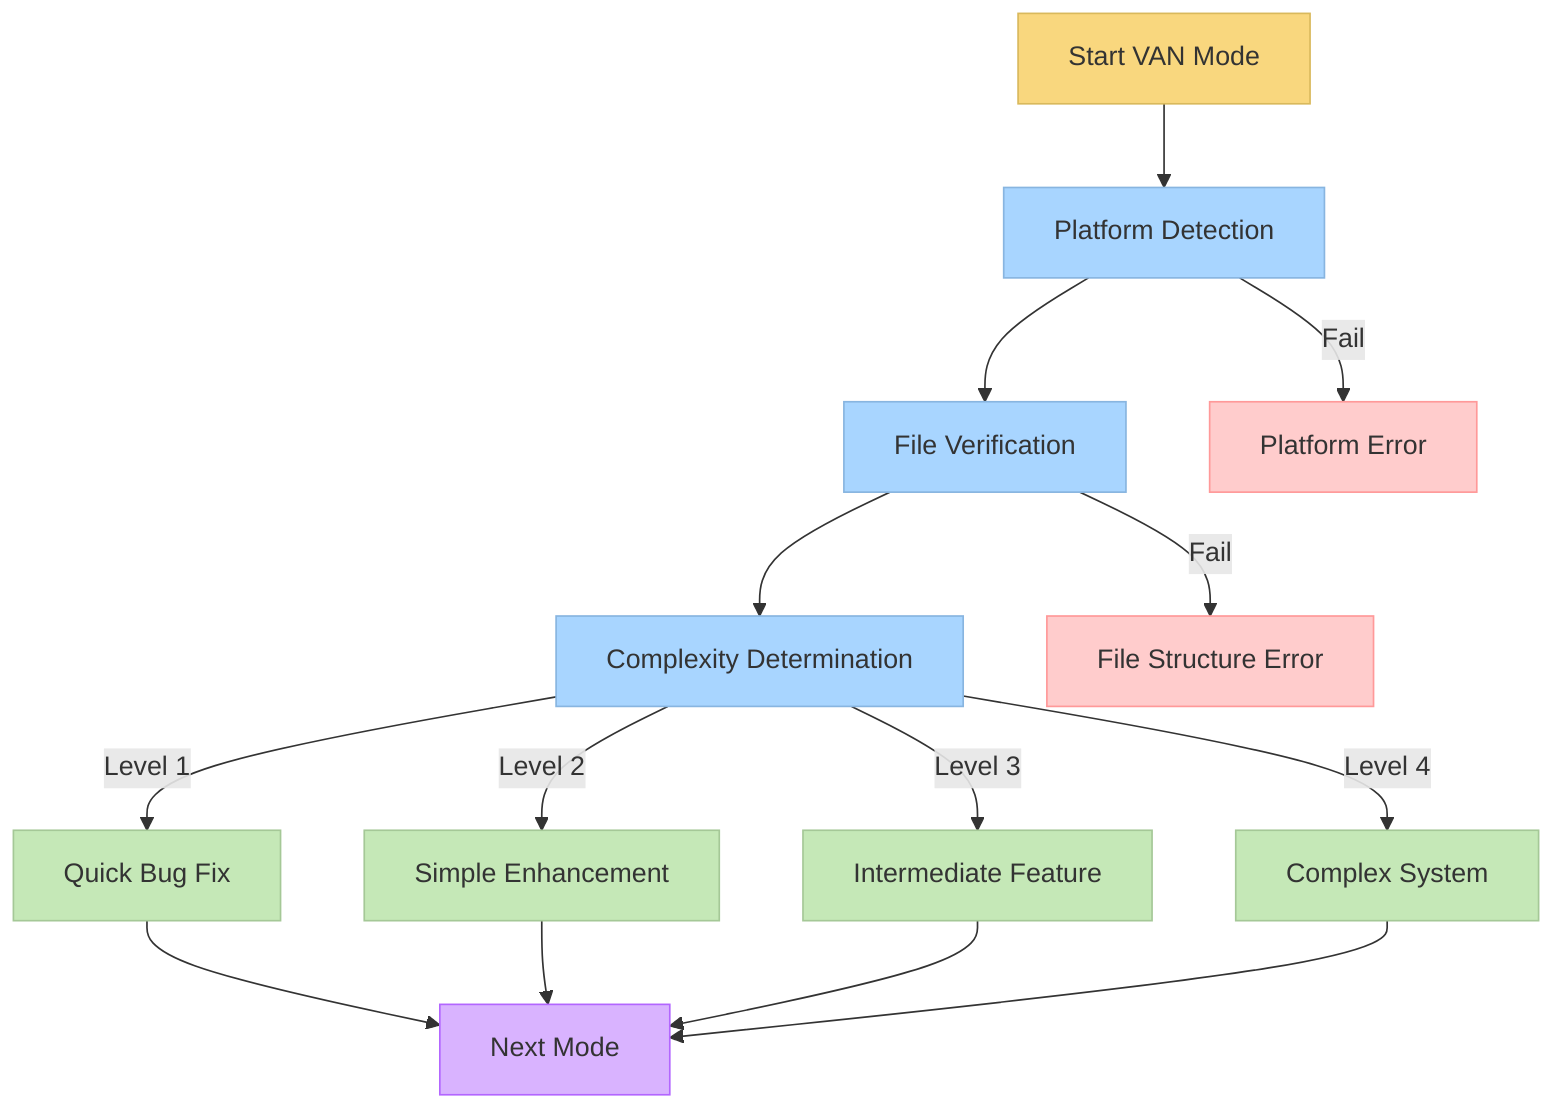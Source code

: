 graph TD
    Start[Start VAN Mode] --> PlatformCheck[Platform Detection]
    PlatformCheck --> FileCheck[File Verification]
    FileCheck --> ComplexityCheck[Complexity Determination]
    
    PlatformCheck -->|Fail| Error1[Platform Error]
    FileCheck -->|Fail| Error2[File Structure Error]
    
    ComplexityCheck -->|Level 1| L1[Quick Bug Fix]
    ComplexityCheck -->|Level 2| L2[Simple Enhancement]
    ComplexityCheck -->|Level 3| L3[Intermediate Feature]
    ComplexityCheck -->|Level 4| L4[Complex System]
    
    L1 --> NextMode[Next Mode]
    L2 --> NextMode
    L3 --> NextMode
    L4 --> NextMode
    
    style Start fill:#f9d77e,stroke:#d9b95c
    style PlatformCheck fill:#a8d5ff,stroke:#88b5e0
    style FileCheck fill:#a8d5ff,stroke:#88b5e0
    style ComplexityCheck fill:#a8d5ff,stroke:#88b5e0
    style Error1 fill:#ffcccc,stroke:#ff9999
    style Error2 fill:#ffcccc,stroke:#ff9999
    style L1 fill:#c5e8b7,stroke:#a5c897
    style L2 fill:#c5e8b7,stroke:#a5c897
    style L3 fill:#c5e8b7,stroke:#a5c897
    style L4 fill:#c5e8b7,stroke:#a5c897
    style NextMode fill:#d9b3ff,stroke:#b366ff